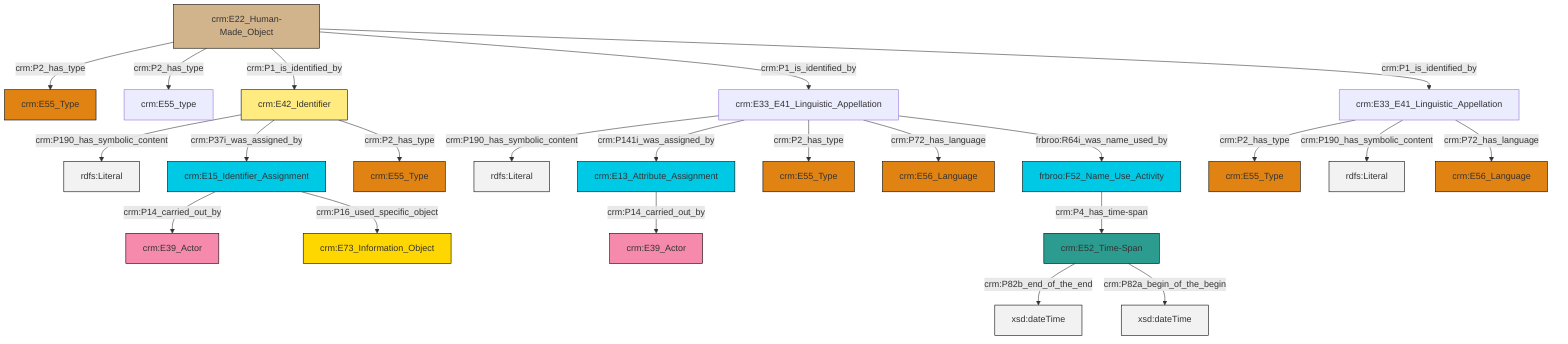 graph TD
classDef Literal fill:#f2f2f2,stroke:#000000;
classDef CRM_Entity fill:#FFFFFF,stroke:#000000;
classDef Temporal_Entity fill:#00C9E6, stroke:#000000;
classDef Type fill:#E18312, stroke:#000000;
classDef Time-Span fill:#2C9C91, stroke:#000000;
classDef Appellation fill:#FFEB7F, stroke:#000000;
classDef Place fill:#008836, stroke:#000000;
classDef Persistent_Item fill:#B266B2, stroke:#000000;
classDef Conceptual_Object fill:#FFD700, stroke:#000000;
classDef Physical_Thing fill:#D2B48C, stroke:#000000;
classDef Actor fill:#f58aad, stroke:#000000;
classDef PC_Classes fill:#4ce600, stroke:#000000;
classDef Multi fill:#cccccc,stroke:#000000;

0["crm:E52_Time-Span"]:::Time-Span -->|crm:P82b_end_of_the_end| 1[xsd:dateTime]:::Literal
6["crm:E15_Identifier_Assignment"]:::Temporal_Entity -->|crm:P14_carried_out_by| 8["crm:E39_Actor"]:::Actor
11["crm:E33_E41_Linguistic_Appellation"]:::Default -->|crm:P2_has_type| 12["crm:E55_Type"]:::Type
11["crm:E33_E41_Linguistic_Appellation"]:::Default -->|crm:P190_has_symbolic_content| 13[rdfs:Literal]:::Literal
11["crm:E33_E41_Linguistic_Appellation"]:::Default -->|crm:P72_has_language| 14["crm:E56_Language"]:::Type
2["crm:E22_Human-Made_Object"]:::Physical_Thing -->|crm:P2_has_type| 19["crm:E55_Type"]:::Type
0["crm:E52_Time-Span"]:::Time-Span -->|crm:P82a_begin_of_the_begin| 26[xsd:dateTime]:::Literal
2["crm:E22_Human-Made_Object"]:::Physical_Thing -->|crm:P2_has_type| 22["crm:E55_type"]:::Default
27["frbroo:F52_Name_Use_Activity"]:::Temporal_Entity -->|crm:P4_has_time-span| 0["crm:E52_Time-Span"]:::Time-Span
2["crm:E22_Human-Made_Object"]:::Physical_Thing -->|crm:P1_is_identified_by| 16["crm:E42_Identifier"]:::Appellation
4["crm:E33_E41_Linguistic_Appellation"]:::Default -->|crm:P190_has_symbolic_content| 32[rdfs:Literal]:::Literal
16["crm:E42_Identifier"]:::Appellation -->|crm:P190_has_symbolic_content| 33[rdfs:Literal]:::Literal
16["crm:E42_Identifier"]:::Appellation -->|crm:P37i_was_assigned_by| 6["crm:E15_Identifier_Assignment"]:::Temporal_Entity
4["crm:E33_E41_Linguistic_Appellation"]:::Default -->|crm:P141i_was_assigned_by| 24["crm:E13_Attribute_Assignment"]:::Temporal_Entity
4["crm:E33_E41_Linguistic_Appellation"]:::Default -->|crm:P2_has_type| 30["crm:E55_Type"]:::Type
2["crm:E22_Human-Made_Object"]:::Physical_Thing -->|crm:P1_is_identified_by| 4["crm:E33_E41_Linguistic_Appellation"]:::Default
16["crm:E42_Identifier"]:::Appellation -->|crm:P2_has_type| 35["crm:E55_Type"]:::Type
2["crm:E22_Human-Made_Object"]:::Physical_Thing -->|crm:P1_is_identified_by| 11["crm:E33_E41_Linguistic_Appellation"]:::Default
24["crm:E13_Attribute_Assignment"]:::Temporal_Entity -->|crm:P14_carried_out_by| 20["crm:E39_Actor"]:::Actor
6["crm:E15_Identifier_Assignment"]:::Temporal_Entity -->|crm:P16_used_specific_object| 37["crm:E73_Information_Object"]:::Conceptual_Object
4["crm:E33_E41_Linguistic_Appellation"]:::Default -->|crm:P72_has_language| 9["crm:E56_Language"]:::Type
4["crm:E33_E41_Linguistic_Appellation"]:::Default -->|frbroo:R64i_was_name_used_by| 27["frbroo:F52_Name_Use_Activity"]:::Temporal_Entity